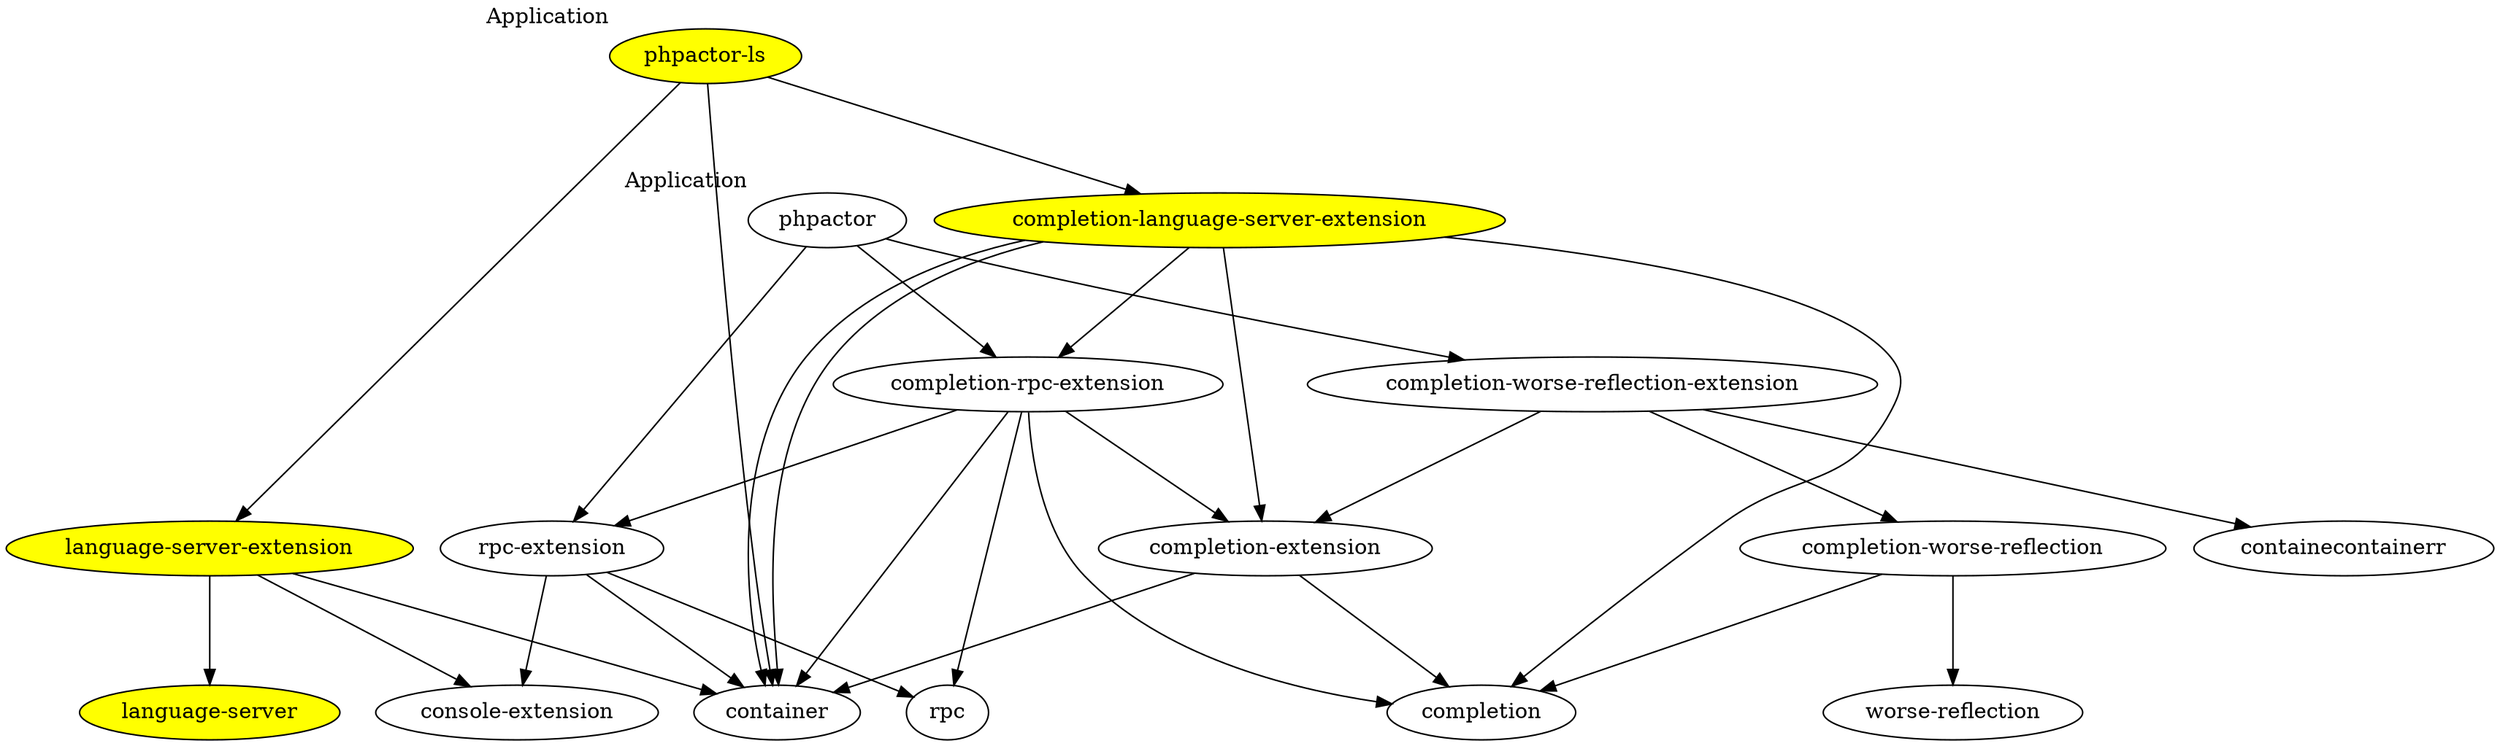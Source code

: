 digraph {
    ranksep=1
    "phpactor-ls" [xlabel="Application" fillcolor=yellow style=filled]
    "language-server" [fillcolor=yellow style=filled]
    "language-server-extension" [fillcolor=yellow style=filled]
    "console-extension"
    "completion-language-server-extension" [fillcolor=yellow style=filled]
    "phpactor" [xlabel="Application"]
    "container"
    "completion"
    "completion-extension"
    "rpc-extension"
    "completion-rpc-extension"
    "completion-worse-reflection"
    "completion-worse-reflection-extension"
    "worse-reflection"
    "rpc"
    "completion"
    "completion-worse-reflection"

    "phpactor-ls" -> "container"
    "phpactor-ls" -> "language-server-extension"
    "language-server-extension" -> "console-extension"
    "phpactor-ls" -> "completion-language-server-extension"
    "completion-language-server-extension" -> "completion-extension"
    "completion-language-server-extension" -> "container"
    "language-server-extension" -> "language-server"
    "language-server-extension" -> "container"

    "completion-language-server-extension" -> "completion"
    "completion-language-server-extension" -> "container"
    "completion-language-server-extension" -> "completion-rpc-extension"
    "phpactor" -> "completion-rpc-extension"
    "rpc-extension" -> "rpc"
    "rpc-extension" -> "console-extension"
    "rpc-extension" -> "container"
    "phpactor" -> "rpc-extension"
    "completion-rpc-extension" -> "rpc-extension"
    "completion-extension" -> "completion"
    "completion-extension" -> "container"
    "phpactor" -> "completion-worse-reflection-extension"
    "completion-rpc-extension" -> "completion-extension"
    "completion-rpc-extension" -> "completion"
    "completion-rpc-extension" -> "rpc"
    "completion-rpc-extension" -> "container"
    "completion-worse-reflection" -> "completion"
    "completion-worse-reflection" -> "worse-reflection"
    "completion-worse-reflection-extension" -> "completion-extension"
    "completion-worse-reflection-extension" -> "completion-worse-reflection"
    "completion-worse-reflection-extension" -> "containecontainerr"
}

